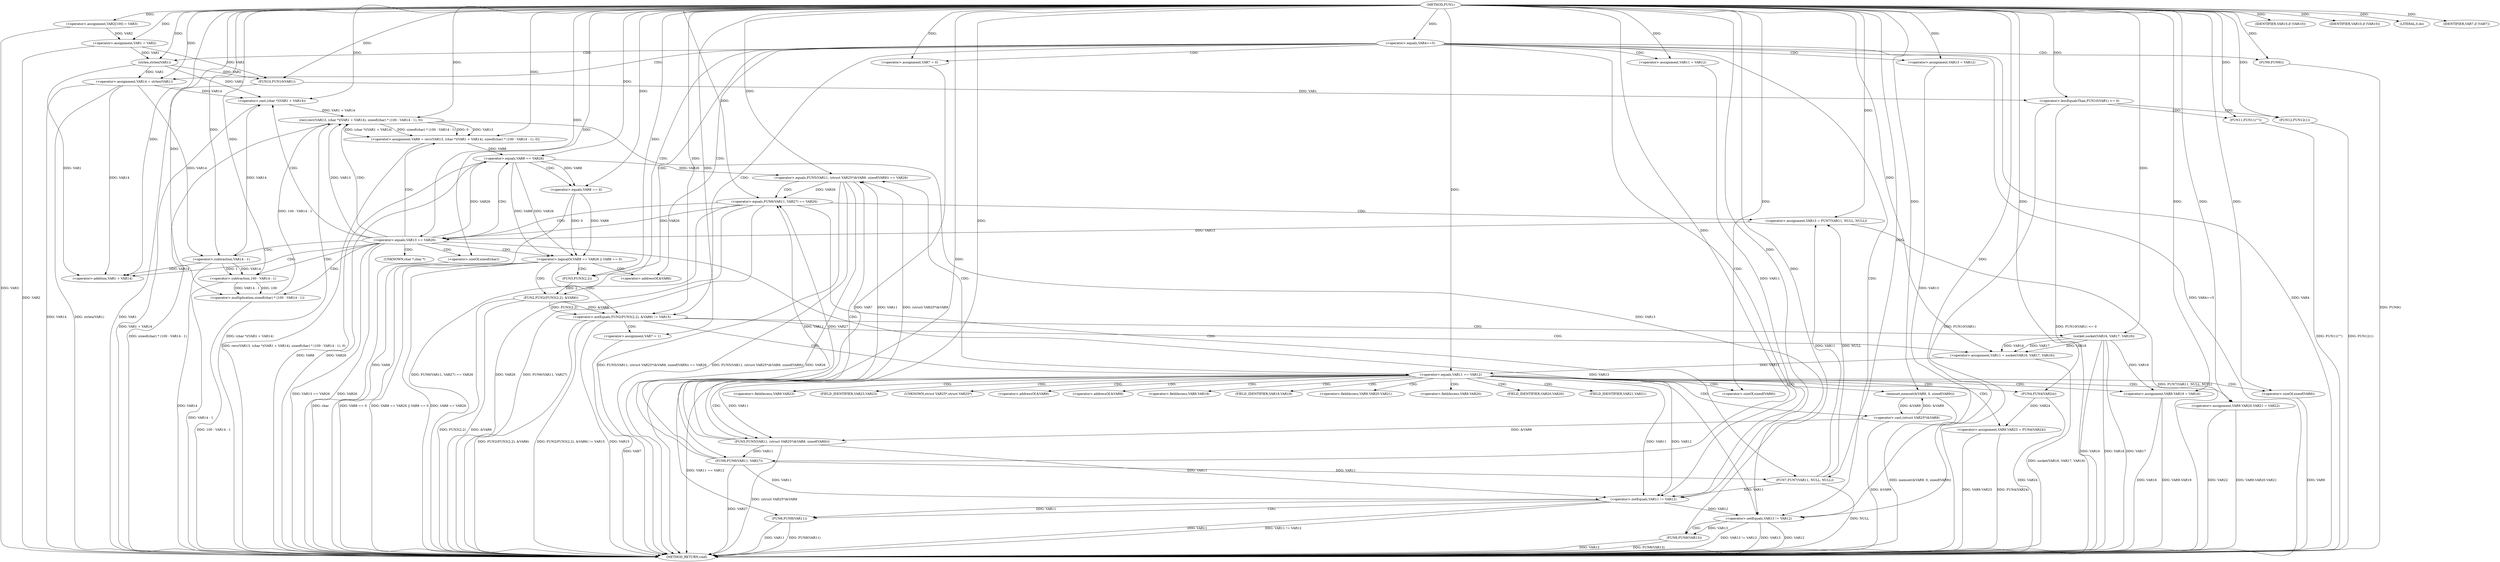 digraph FUN1 {  
"1000100" [label = "(METHOD,FUN1)" ]
"1000285" [label = "(METHOD_RETURN,void)" ]
"1000104" [label = "(<operator>.assignment,VAR2[100] = VAR3)" ]
"1000107" [label = "(<operator>.assignment,VAR1 = VAR2)" ]
"1000111" [label = "(<operator>.equals,VAR4==5)" ]
"1000118" [label = "(<operator>.assignment,VAR7 = 0)" ]
"1000125" [label = "(<operator>.assignment,VAR11 = VAR12)" ]
"1000129" [label = "(<operator>.assignment,VAR13 = VAR12)" ]
"1000133" [label = "(<operator>.assignment,VAR14 = strlen(VAR1))" ]
"1000135" [label = "(strlen,strlen(VAR1))" ]
"1000140" [label = "(<operator>.notEquals,FUN2(FUN3(2,2), &VAR6) != VAR15)" ]
"1000141" [label = "(FUN2,FUN2(FUN3(2,2), &VAR6))" ]
"1000142" [label = "(FUN3,FUN3(2,2))" ]
"1000150" [label = "(<operator>.assignment,VAR7 = 1)" ]
"1000153" [label = "(<operator>.assignment,VAR11 = socket(VAR16, VAR17, VAR18))" ]
"1000155" [label = "(socket,socket(VAR16, VAR17, VAR18))" ]
"1000160" [label = "(<operator>.equals,VAR11 == VAR12)" ]
"1000165" [label = "(memset,memset(&VAR9, 0, sizeof(VAR9)))" ]
"1000169" [label = "(<operator>.sizeOf,sizeof(VAR9))" ]
"1000171" [label = "(<operator>.assignment,VAR9.VAR19 = VAR16)" ]
"1000176" [label = "(<operator>.assignment,VAR9.VAR20.VAR21 = VAR22)" ]
"1000183" [label = "(<operator>.assignment,VAR9.VAR23 = FUN4(VAR24))" ]
"1000187" [label = "(FUN4,FUN4(VAR24))" ]
"1000190" [label = "(<operator>.equals,FUN5(VAR11, (struct VAR25*)&VAR9, sizeof(VAR9)) == VAR26)" ]
"1000191" [label = "(FUN5,FUN5(VAR11, (struct VAR25*)&VAR9, sizeof(VAR9)))" ]
"1000193" [label = "(<operator>.cast,(struct VAR25*)&VAR9)" ]
"1000197" [label = "(<operator>.sizeOf,sizeof(VAR9))" ]
"1000203" [label = "(<operator>.equals,FUN6(VAR11, VAR27) == VAR26)" ]
"1000204" [label = "(FUN6,FUN6(VAR11, VAR27))" ]
"1000210" [label = "(<operator>.assignment,VAR13 = FUN7(VAR11, NULL, NULL))" ]
"1000212" [label = "(FUN7,FUN7(VAR11, NULL, NULL))" ]
"1000217" [label = "(<operator>.equals,VAR13 == VAR26)" ]
"1000222" [label = "(<operator>.assignment,VAR8 = recv(VAR13, (char *)(VAR1 + VAR14), sizeof(char) * (100 - VAR14 - 1), 0))" ]
"1000224" [label = "(recv,recv(VAR13, (char *)(VAR1 + VAR14), sizeof(char) * (100 - VAR14 - 1), 0))" ]
"1000226" [label = "(<operator>.cast,(char *)(VAR1 + VAR14))" ]
"1000228" [label = "(<operator>.addition,VAR1 + VAR14)" ]
"1000231" [label = "(<operator>.multiplication,sizeof(char) * (100 - VAR14 - 1))" ]
"1000232" [label = "(<operator>.sizeOf,sizeof(char))" ]
"1000234" [label = "(<operator>.subtraction,100 - VAR14 - 1)" ]
"1000236" [label = "(<operator>.subtraction,VAR14 - 1)" ]
"1000241" [label = "(<operator>.logicalOr,VAR8 == VAR26 || VAR8 == 0)" ]
"1000242" [label = "(<operator>.equals,VAR8 == VAR26)" ]
"1000245" [label = "(<operator>.equals,VAR8 == 0)" ]
"1000251" [label = "(IDENTIFIER,VAR10,if (VAR10))" ]
"1000254" [label = "(IDENTIFIER,VAR10,if (VAR10))" ]
"1000256" [label = "(LITERAL,0,do)" ]
"1000258" [label = "(<operator>.notEquals,VAR11 != VAR12)" ]
"1000262" [label = "(FUN8,FUN8(VAR11))" ]
"1000265" [label = "(<operator>.notEquals,VAR13 != VAR12)" ]
"1000269" [label = "(FUN8,FUN8(VAR13))" ]
"1000272" [label = "(IDENTIFIER,VAR7,if (VAR7))" ]
"1000274" [label = "(FUN9,FUN9())" ]
"1000276" [label = "(<operator>.lessEqualsThan,FUN10(VAR1) <= 0)" ]
"1000277" [label = "(FUN10,FUN10(VAR1))" ]
"1000281" [label = "(FUN11,FUN11(\"\"))" ]
"1000283" [label = "(FUN12,FUN12(1))" ]
"1000145" [label = "(<operator>.addressOf,&VAR6)" ]
"1000166" [label = "(<operator>.addressOf,&VAR9)" ]
"1000172" [label = "(<operator>.fieldAccess,VAR9.VAR19)" ]
"1000174" [label = "(FIELD_IDENTIFIER,VAR19,VAR19)" ]
"1000177" [label = "(<operator>.fieldAccess,VAR9.VAR20.VAR21)" ]
"1000178" [label = "(<operator>.fieldAccess,VAR9.VAR20)" ]
"1000180" [label = "(FIELD_IDENTIFIER,VAR20,VAR20)" ]
"1000181" [label = "(FIELD_IDENTIFIER,VAR21,VAR21)" ]
"1000184" [label = "(<operator>.fieldAccess,VAR9.VAR23)" ]
"1000186" [label = "(FIELD_IDENTIFIER,VAR23,VAR23)" ]
"1000194" [label = "(UNKNOWN,struct VAR25*,struct VAR25*)" ]
"1000195" [label = "(<operator>.addressOf,&VAR9)" ]
"1000227" [label = "(UNKNOWN,char *,char *)" ]
  "1000236" -> "1000285"  [ label = "DDG: VAR14"] 
  "1000190" -> "1000285"  [ label = "DDG: FUN5(VAR11, (struct VAR25*)&VAR9, sizeof(VAR9)) == VAR26"] 
  "1000155" -> "1000285"  [ label = "DDG: VAR17"] 
  "1000155" -> "1000285"  [ label = "DDG: VAR16"] 
  "1000176" -> "1000285"  [ label = "DDG: VAR22"] 
  "1000258" -> "1000285"  [ label = "DDG: VAR11"] 
  "1000187" -> "1000285"  [ label = "DDG: VAR24"] 
  "1000171" -> "1000285"  [ label = "DDG: VAR9.VAR19"] 
  "1000183" -> "1000285"  [ label = "DDG: FUN4(VAR24)"] 
  "1000141" -> "1000285"  [ label = "DDG: FUN3(2,2)"] 
  "1000234" -> "1000285"  [ label = "DDG: VAR14 - 1"] 
  "1000150" -> "1000285"  [ label = "DDG: VAR7"] 
  "1000232" -> "1000285"  [ label = "DDG: char"] 
  "1000224" -> "1000285"  [ label = "DDG: (char *)(VAR1 + VAR14)"] 
  "1000217" -> "1000285"  [ label = "DDG: VAR26"] 
  "1000217" -> "1000285"  [ label = "DDG: VAR13 == VAR26"] 
  "1000160" -> "1000285"  [ label = "DDG: VAR11 == VAR12"] 
  "1000226" -> "1000285"  [ label = "DDG: VAR1 + VAR14"] 
  "1000212" -> "1000285"  [ label = "DDG: NULL"] 
  "1000204" -> "1000285"  [ label = "DDG: VAR27"] 
  "1000140" -> "1000285"  [ label = "DDG: FUN2(FUN3(2,2), &VAR6)"] 
  "1000269" -> "1000285"  [ label = "DDG: FUN8(VAR13)"] 
  "1000140" -> "1000285"  [ label = "DDG: FUN2(FUN3(2,2), &VAR6) != VAR15"] 
  "1000193" -> "1000285"  [ label = "DDG: &VAR9"] 
  "1000183" -> "1000285"  [ label = "DDG: VAR9.VAR23"] 
  "1000265" -> "1000285"  [ label = "DDG: VAR13 != VAR12"] 
  "1000153" -> "1000285"  [ label = "DDG: socket(VAR16, VAR17, VAR18)"] 
  "1000155" -> "1000285"  [ label = "DDG: VAR18"] 
  "1000265" -> "1000285"  [ label = "DDG: VAR12"] 
  "1000133" -> "1000285"  [ label = "DDG: VAR14"] 
  "1000190" -> "1000285"  [ label = "DDG: FUN5(VAR11, (struct VAR25*)&VAR9, sizeof(VAR9))"] 
  "1000203" -> "1000285"  [ label = "DDG: FUN6(VAR11, VAR27) == VAR26"] 
  "1000274" -> "1000285"  [ label = "DDG: FUN9()"] 
  "1000262" -> "1000285"  [ label = "DDG: VAR11"] 
  "1000258" -> "1000285"  [ label = "DDG: VAR11 != VAR12"] 
  "1000203" -> "1000285"  [ label = "DDG: VAR26"] 
  "1000265" -> "1000285"  [ label = "DDG: VAR13"] 
  "1000224" -> "1000285"  [ label = "DDG: sizeof(char) * (100 - VAR14 - 1)"] 
  "1000277" -> "1000285"  [ label = "DDG: VAR1"] 
  "1000276" -> "1000285"  [ label = "DDG: FUN10(VAR1) <= 0"] 
  "1000111" -> "1000285"  [ label = "DDG: VAR4"] 
  "1000210" -> "1000285"  [ label = "DDG: FUN7(VAR11, NULL, NULL)"] 
  "1000262" -> "1000285"  [ label = "DDG: FUN8(VAR11)"] 
  "1000190" -> "1000285"  [ label = "DDG: VAR26"] 
  "1000133" -> "1000285"  [ label = "DDG: strlen(VAR1)"] 
  "1000191" -> "1000285"  [ label = "DDG: (struct VAR25*)&VAR9"] 
  "1000281" -> "1000285"  [ label = "DDG: FUN11(\"\")"] 
  "1000231" -> "1000285"  [ label = "DDG: 100 - VAR14 - 1"] 
  "1000276" -> "1000285"  [ label = "DDG: FUN10(VAR1)"] 
  "1000241" -> "1000285"  [ label = "DDG: VAR8 == VAR26"] 
  "1000141" -> "1000285"  [ label = "DDG: &VAR6"] 
  "1000176" -> "1000285"  [ label = "DDG: VAR9.VAR20.VAR21"] 
  "1000242" -> "1000285"  [ label = "DDG: VAR26"] 
  "1000269" -> "1000285"  [ label = "DDG: VAR13"] 
  "1000241" -> "1000285"  [ label = "DDG: VAR8 == 0"] 
  "1000118" -> "1000285"  [ label = "DDG: VAR7"] 
  "1000245" -> "1000285"  [ label = "DDG: VAR8"] 
  "1000283" -> "1000285"  [ label = "DDG: FUN12(1)"] 
  "1000241" -> "1000285"  [ label = "DDG: VAR8 == VAR26 || VAR8 == 0"] 
  "1000140" -> "1000285"  [ label = "DDG: VAR15"] 
  "1000111" -> "1000285"  [ label = "DDG: VAR4==5"] 
  "1000242" -> "1000285"  [ label = "DDG: VAR8"] 
  "1000104" -> "1000285"  [ label = "DDG: VAR3"] 
  "1000171" -> "1000285"  [ label = "DDG: VAR16"] 
  "1000107" -> "1000285"  [ label = "DDG: VAR2"] 
  "1000222" -> "1000285"  [ label = "DDG: recv(VAR13, (char *)(VAR1 + VAR14), sizeof(char) * (100 - VAR14 - 1), 0)"] 
  "1000203" -> "1000285"  [ label = "DDG: FUN6(VAR11, VAR27)"] 
  "1000197" -> "1000285"  [ label = "DDG: VAR9"] 
  "1000165" -> "1000285"  [ label = "DDG: memset(&VAR9, 0, sizeof(VAR9))"] 
  "1000100" -> "1000104"  [ label = "DDG: "] 
  "1000104" -> "1000107"  [ label = "DDG: VAR2"] 
  "1000100" -> "1000107"  [ label = "DDG: "] 
  "1000100" -> "1000111"  [ label = "DDG: "] 
  "1000100" -> "1000118"  [ label = "DDG: "] 
  "1000100" -> "1000125"  [ label = "DDG: "] 
  "1000100" -> "1000129"  [ label = "DDG: "] 
  "1000135" -> "1000133"  [ label = "DDG: VAR1"] 
  "1000100" -> "1000133"  [ label = "DDG: "] 
  "1000107" -> "1000135"  [ label = "DDG: VAR1"] 
  "1000100" -> "1000135"  [ label = "DDG: "] 
  "1000141" -> "1000140"  [ label = "DDG: FUN3(2,2)"] 
  "1000141" -> "1000140"  [ label = "DDG: &VAR6"] 
  "1000142" -> "1000141"  [ label = "DDG: 2"] 
  "1000100" -> "1000142"  [ label = "DDG: "] 
  "1000100" -> "1000140"  [ label = "DDG: "] 
  "1000100" -> "1000150"  [ label = "DDG: "] 
  "1000155" -> "1000153"  [ label = "DDG: VAR16"] 
  "1000155" -> "1000153"  [ label = "DDG: VAR17"] 
  "1000155" -> "1000153"  [ label = "DDG: VAR18"] 
  "1000100" -> "1000153"  [ label = "DDG: "] 
  "1000100" -> "1000155"  [ label = "DDG: "] 
  "1000153" -> "1000160"  [ label = "DDG: VAR11"] 
  "1000100" -> "1000160"  [ label = "DDG: "] 
  "1000193" -> "1000165"  [ label = "DDG: &VAR9"] 
  "1000100" -> "1000165"  [ label = "DDG: "] 
  "1000100" -> "1000169"  [ label = "DDG: "] 
  "1000155" -> "1000171"  [ label = "DDG: VAR16"] 
  "1000100" -> "1000171"  [ label = "DDG: "] 
  "1000100" -> "1000176"  [ label = "DDG: "] 
  "1000187" -> "1000183"  [ label = "DDG: VAR24"] 
  "1000100" -> "1000187"  [ label = "DDG: "] 
  "1000191" -> "1000190"  [ label = "DDG: VAR11"] 
  "1000191" -> "1000190"  [ label = "DDG: (struct VAR25*)&VAR9"] 
  "1000160" -> "1000191"  [ label = "DDG: VAR11"] 
  "1000100" -> "1000191"  [ label = "DDG: "] 
  "1000193" -> "1000191"  [ label = "DDG: &VAR9"] 
  "1000165" -> "1000193"  [ label = "DDG: &VAR9"] 
  "1000100" -> "1000197"  [ label = "DDG: "] 
  "1000242" -> "1000190"  [ label = "DDG: VAR26"] 
  "1000100" -> "1000190"  [ label = "DDG: "] 
  "1000204" -> "1000203"  [ label = "DDG: VAR11"] 
  "1000204" -> "1000203"  [ label = "DDG: VAR27"] 
  "1000191" -> "1000204"  [ label = "DDG: VAR11"] 
  "1000100" -> "1000204"  [ label = "DDG: "] 
  "1000190" -> "1000203"  [ label = "DDG: VAR26"] 
  "1000100" -> "1000203"  [ label = "DDG: "] 
  "1000212" -> "1000210"  [ label = "DDG: VAR11"] 
  "1000212" -> "1000210"  [ label = "DDG: NULL"] 
  "1000100" -> "1000210"  [ label = "DDG: "] 
  "1000204" -> "1000212"  [ label = "DDG: VAR11"] 
  "1000100" -> "1000212"  [ label = "DDG: "] 
  "1000210" -> "1000217"  [ label = "DDG: VAR13"] 
  "1000100" -> "1000217"  [ label = "DDG: "] 
  "1000203" -> "1000217"  [ label = "DDG: VAR26"] 
  "1000224" -> "1000222"  [ label = "DDG: VAR13"] 
  "1000224" -> "1000222"  [ label = "DDG: (char *)(VAR1 + VAR14)"] 
  "1000224" -> "1000222"  [ label = "DDG: sizeof(char) * (100 - VAR14 - 1)"] 
  "1000224" -> "1000222"  [ label = "DDG: 0"] 
  "1000100" -> "1000222"  [ label = "DDG: "] 
  "1000217" -> "1000224"  [ label = "DDG: VAR13"] 
  "1000100" -> "1000224"  [ label = "DDG: "] 
  "1000226" -> "1000224"  [ label = "DDG: VAR1 + VAR14"] 
  "1000135" -> "1000226"  [ label = "DDG: VAR1"] 
  "1000100" -> "1000226"  [ label = "DDG: "] 
  "1000236" -> "1000226"  [ label = "DDG: VAR14"] 
  "1000133" -> "1000226"  [ label = "DDG: VAR14"] 
  "1000135" -> "1000228"  [ label = "DDG: VAR1"] 
  "1000100" -> "1000228"  [ label = "DDG: "] 
  "1000236" -> "1000228"  [ label = "DDG: VAR14"] 
  "1000133" -> "1000228"  [ label = "DDG: VAR14"] 
  "1000231" -> "1000224"  [ label = "DDG: 100 - VAR14 - 1"] 
  "1000100" -> "1000231"  [ label = "DDG: "] 
  "1000100" -> "1000232"  [ label = "DDG: "] 
  "1000234" -> "1000231"  [ label = "DDG: 100"] 
  "1000234" -> "1000231"  [ label = "DDG: VAR14 - 1"] 
  "1000100" -> "1000234"  [ label = "DDG: "] 
  "1000236" -> "1000234"  [ label = "DDG: VAR14"] 
  "1000236" -> "1000234"  [ label = "DDG: 1"] 
  "1000100" -> "1000236"  [ label = "DDG: "] 
  "1000133" -> "1000236"  [ label = "DDG: VAR14"] 
  "1000242" -> "1000241"  [ label = "DDG: VAR8"] 
  "1000242" -> "1000241"  [ label = "DDG: VAR26"] 
  "1000222" -> "1000242"  [ label = "DDG: VAR8"] 
  "1000100" -> "1000242"  [ label = "DDG: "] 
  "1000217" -> "1000242"  [ label = "DDG: VAR26"] 
  "1000245" -> "1000241"  [ label = "DDG: VAR8"] 
  "1000245" -> "1000241"  [ label = "DDG: 0"] 
  "1000242" -> "1000245"  [ label = "DDG: VAR8"] 
  "1000100" -> "1000245"  [ label = "DDG: "] 
  "1000100" -> "1000251"  [ label = "DDG: "] 
  "1000100" -> "1000254"  [ label = "DDG: "] 
  "1000100" -> "1000256"  [ label = "DDG: "] 
  "1000125" -> "1000258"  [ label = "DDG: VAR11"] 
  "1000212" -> "1000258"  [ label = "DDG: VAR11"] 
  "1000204" -> "1000258"  [ label = "DDG: VAR11"] 
  "1000160" -> "1000258"  [ label = "DDG: VAR11"] 
  "1000191" -> "1000258"  [ label = "DDG: VAR11"] 
  "1000100" -> "1000258"  [ label = "DDG: "] 
  "1000160" -> "1000258"  [ label = "DDG: VAR12"] 
  "1000258" -> "1000262"  [ label = "DDG: VAR11"] 
  "1000100" -> "1000262"  [ label = "DDG: "] 
  "1000129" -> "1000265"  [ label = "DDG: VAR13"] 
  "1000224" -> "1000265"  [ label = "DDG: VAR13"] 
  "1000217" -> "1000265"  [ label = "DDG: VAR13"] 
  "1000100" -> "1000265"  [ label = "DDG: "] 
  "1000258" -> "1000265"  [ label = "DDG: VAR12"] 
  "1000265" -> "1000269"  [ label = "DDG: VAR13"] 
  "1000100" -> "1000269"  [ label = "DDG: "] 
  "1000100" -> "1000272"  [ label = "DDG: "] 
  "1000100" -> "1000274"  [ label = "DDG: "] 
  "1000277" -> "1000276"  [ label = "DDG: VAR1"] 
  "1000107" -> "1000277"  [ label = "DDG: VAR1"] 
  "1000135" -> "1000277"  [ label = "DDG: VAR1"] 
  "1000100" -> "1000277"  [ label = "DDG: "] 
  "1000100" -> "1000276"  [ label = "DDG: "] 
  "1000100" -> "1000281"  [ label = "DDG: "] 
  "1000100" -> "1000283"  [ label = "DDG: "] 
  "1000111" -> "1000125"  [ label = "CDG: "] 
  "1000111" -> "1000258"  [ label = "CDG: "] 
  "1000111" -> "1000142"  [ label = "CDG: "] 
  "1000111" -> "1000141"  [ label = "CDG: "] 
  "1000111" -> "1000133"  [ label = "CDG: "] 
  "1000111" -> "1000145"  [ label = "CDG: "] 
  "1000111" -> "1000265"  [ label = "CDG: "] 
  "1000111" -> "1000135"  [ label = "CDG: "] 
  "1000111" -> "1000118"  [ label = "CDG: "] 
  "1000111" -> "1000129"  [ label = "CDG: "] 
  "1000111" -> "1000140"  [ label = "CDG: "] 
  "1000111" -> "1000274"  [ label = "CDG: "] 
  "1000140" -> "1000150"  [ label = "CDG: "] 
  "1000140" -> "1000160"  [ label = "CDG: "] 
  "1000140" -> "1000153"  [ label = "CDG: "] 
  "1000140" -> "1000155"  [ label = "CDG: "] 
  "1000160" -> "1000174"  [ label = "CDG: "] 
  "1000160" -> "1000191"  [ label = "CDG: "] 
  "1000160" -> "1000197"  [ label = "CDG: "] 
  "1000160" -> "1000166"  [ label = "CDG: "] 
  "1000160" -> "1000180"  [ label = "CDG: "] 
  "1000160" -> "1000183"  [ label = "CDG: "] 
  "1000160" -> "1000165"  [ label = "CDG: "] 
  "1000160" -> "1000190"  [ label = "CDG: "] 
  "1000160" -> "1000194"  [ label = "CDG: "] 
  "1000160" -> "1000176"  [ label = "CDG: "] 
  "1000160" -> "1000187"  [ label = "CDG: "] 
  "1000160" -> "1000195"  [ label = "CDG: "] 
  "1000160" -> "1000186"  [ label = "CDG: "] 
  "1000160" -> "1000172"  [ label = "CDG: "] 
  "1000160" -> "1000169"  [ label = "CDG: "] 
  "1000160" -> "1000178"  [ label = "CDG: "] 
  "1000160" -> "1000171"  [ label = "CDG: "] 
  "1000160" -> "1000193"  [ label = "CDG: "] 
  "1000160" -> "1000184"  [ label = "CDG: "] 
  "1000160" -> "1000177"  [ label = "CDG: "] 
  "1000160" -> "1000181"  [ label = "CDG: "] 
  "1000190" -> "1000204"  [ label = "CDG: "] 
  "1000190" -> "1000203"  [ label = "CDG: "] 
  "1000203" -> "1000210"  [ label = "CDG: "] 
  "1000203" -> "1000217"  [ label = "CDG: "] 
  "1000203" -> "1000212"  [ label = "CDG: "] 
  "1000217" -> "1000227"  [ label = "CDG: "] 
  "1000217" -> "1000236"  [ label = "CDG: "] 
  "1000217" -> "1000222"  [ label = "CDG: "] 
  "1000217" -> "1000242"  [ label = "CDG: "] 
  "1000217" -> "1000224"  [ label = "CDG: "] 
  "1000217" -> "1000226"  [ label = "CDG: "] 
  "1000217" -> "1000232"  [ label = "CDG: "] 
  "1000217" -> "1000234"  [ label = "CDG: "] 
  "1000217" -> "1000231"  [ label = "CDG: "] 
  "1000217" -> "1000241"  [ label = "CDG: "] 
  "1000217" -> "1000228"  [ label = "CDG: "] 
  "1000241" -> "1000142"  [ label = "CDG: "] 
  "1000241" -> "1000141"  [ label = "CDG: "] 
  "1000241" -> "1000145"  [ label = "CDG: "] 
  "1000241" -> "1000140"  [ label = "CDG: "] 
  "1000242" -> "1000245"  [ label = "CDG: "] 
  "1000258" -> "1000262"  [ label = "CDG: "] 
  "1000265" -> "1000269"  [ label = "CDG: "] 
  "1000276" -> "1000281"  [ label = "CDG: "] 
  "1000276" -> "1000283"  [ label = "CDG: "] 
}
